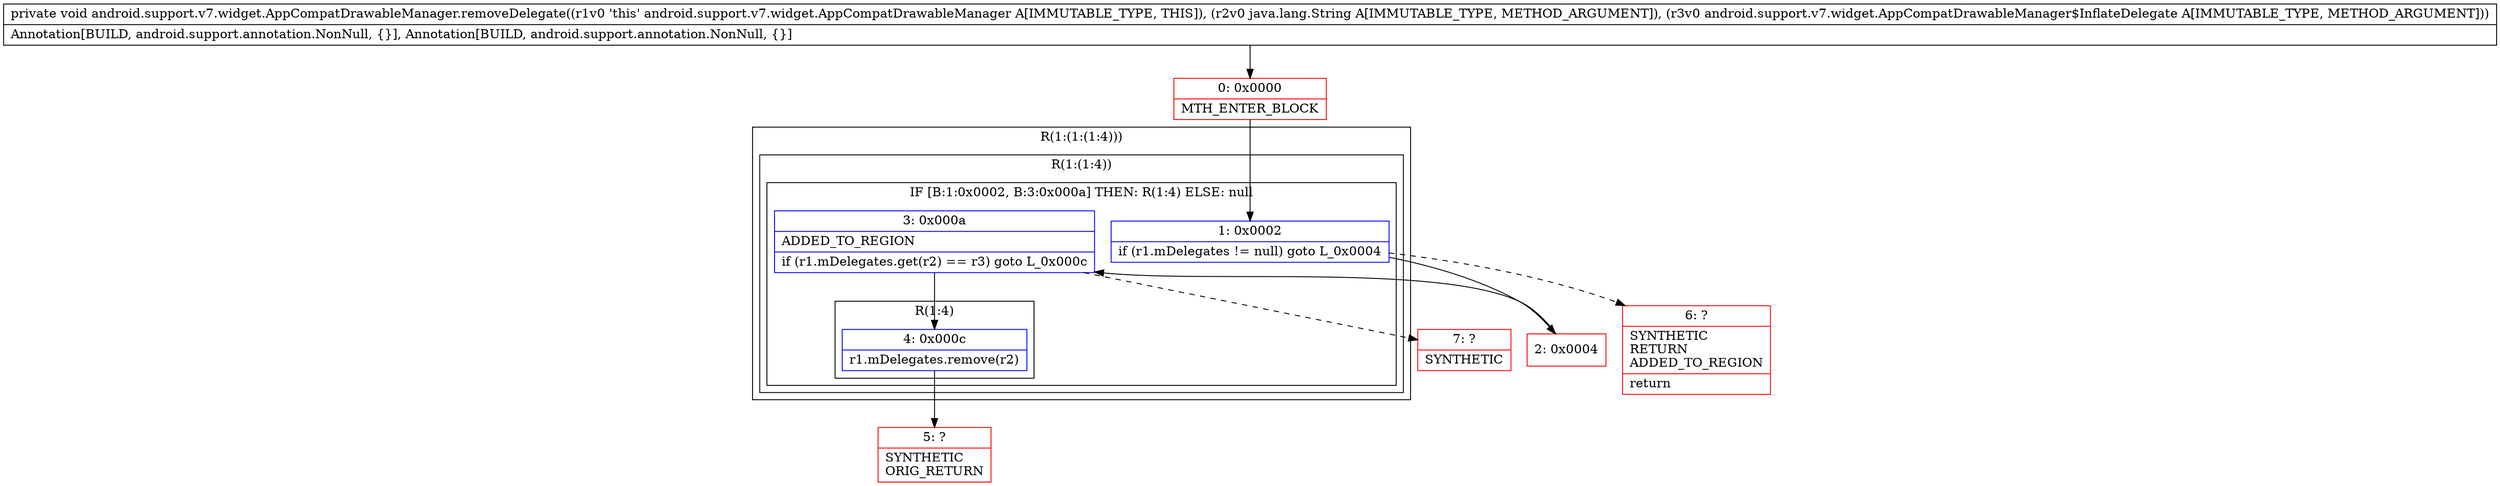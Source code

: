 digraph "CFG forandroid.support.v7.widget.AppCompatDrawableManager.removeDelegate(Ljava\/lang\/String;Landroid\/support\/v7\/widget\/AppCompatDrawableManager$InflateDelegate;)V" {
subgraph cluster_Region_1992503796 {
label = "R(1:(1:(1:4)))";
node [shape=record,color=blue];
subgraph cluster_Region_197073518 {
label = "R(1:(1:4))";
node [shape=record,color=blue];
subgraph cluster_IfRegion_1247041183 {
label = "IF [B:1:0x0002, B:3:0x000a] THEN: R(1:4) ELSE: null";
node [shape=record,color=blue];
Node_1 [shape=record,label="{1\:\ 0x0002|if (r1.mDelegates != null) goto L_0x0004\l}"];
Node_3 [shape=record,label="{3\:\ 0x000a|ADDED_TO_REGION\l|if (r1.mDelegates.get(r2) == r3) goto L_0x000c\l}"];
subgraph cluster_Region_861497233 {
label = "R(1:4)";
node [shape=record,color=blue];
Node_4 [shape=record,label="{4\:\ 0x000c|r1.mDelegates.remove(r2)\l}"];
}
}
}
}
Node_0 [shape=record,color=red,label="{0\:\ 0x0000|MTH_ENTER_BLOCK\l}"];
Node_2 [shape=record,color=red,label="{2\:\ 0x0004}"];
Node_5 [shape=record,color=red,label="{5\:\ ?|SYNTHETIC\lORIG_RETURN\l}"];
Node_6 [shape=record,color=red,label="{6\:\ ?|SYNTHETIC\lRETURN\lADDED_TO_REGION\l|return\l}"];
Node_7 [shape=record,color=red,label="{7\:\ ?|SYNTHETIC\l}"];
MethodNode[shape=record,label="{private void android.support.v7.widget.AppCompatDrawableManager.removeDelegate((r1v0 'this' android.support.v7.widget.AppCompatDrawableManager A[IMMUTABLE_TYPE, THIS]), (r2v0 java.lang.String A[IMMUTABLE_TYPE, METHOD_ARGUMENT]), (r3v0 android.support.v7.widget.AppCompatDrawableManager$InflateDelegate A[IMMUTABLE_TYPE, METHOD_ARGUMENT]))  | Annotation[BUILD, android.support.annotation.NonNull, \{\}], Annotation[BUILD, android.support.annotation.NonNull, \{\}]\l}"];
MethodNode -> Node_0;
Node_1 -> Node_2;
Node_1 -> Node_6[style=dashed];
Node_3 -> Node_4;
Node_3 -> Node_7[style=dashed];
Node_4 -> Node_5;
Node_0 -> Node_1;
Node_2 -> Node_3;
}

